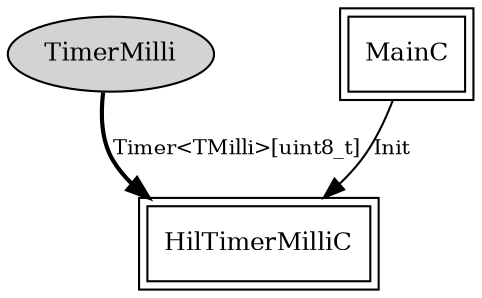 digraph "tos.system.TimerMilliP" {
  n0x7f4ee72de610 [shape=ellipse, style=filled, label="TimerMilli", fontsize=12];
  "HilTimerMilliC" [fontsize=12, shape=box,peripheries=2, URL="../chtml/tos.chips.msp430.timer.HilTimerMilliC.html"];
  "MainC" [fontsize=12, shape=box,peripheries=2, URL="../chtml/tos.system.MainC.html"];
  "HilTimerMilliC" [fontsize=12, shape=box,peripheries=2, URL="../chtml/tos.chips.msp430.timer.HilTimerMilliC.html"];
  "n0x7f4ee72de610" -> "HilTimerMilliC" [label="Timer<TMilli>[uint8_t]", style=bold, URL="../ihtml/tos.lib.timer.Timer.html", fontsize=10];
  "MainC" -> "HilTimerMilliC" [label="Init", URL="../ihtml/tos.interfaces.Init.html", fontsize=10];
}
